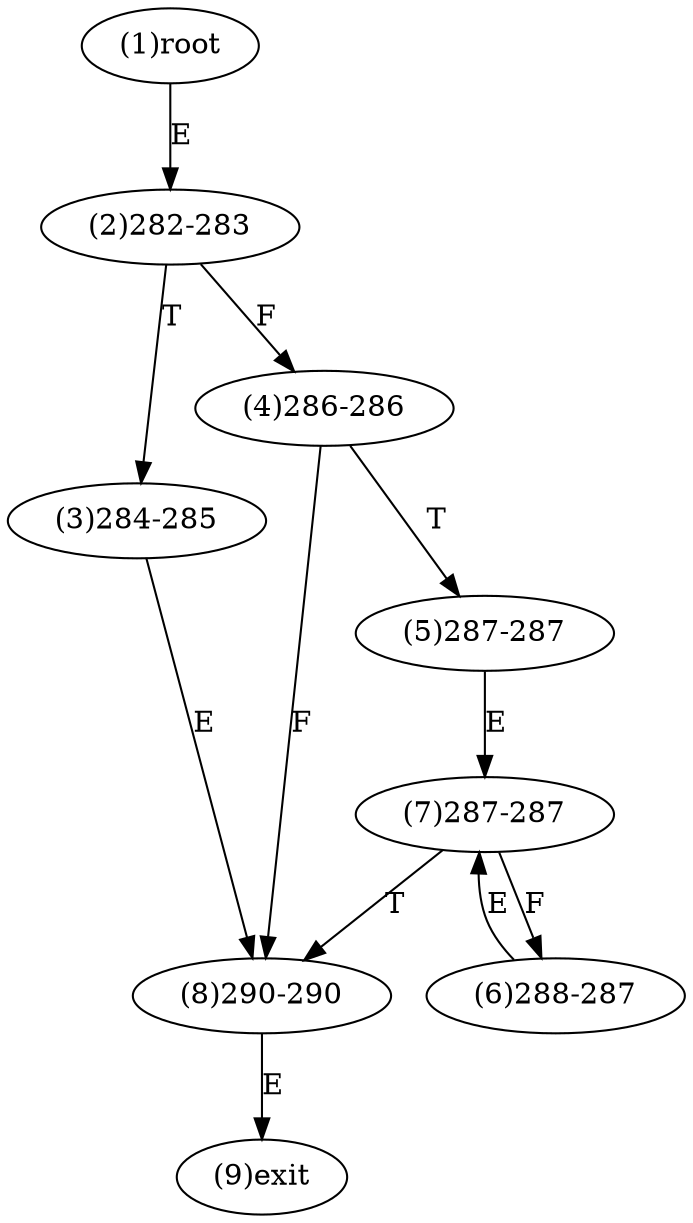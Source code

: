 digraph "" { 
1[ label="(1)root"];
2[ label="(2)282-283"];
3[ label="(3)284-285"];
4[ label="(4)286-286"];
5[ label="(5)287-287"];
6[ label="(6)288-287"];
7[ label="(7)287-287"];
8[ label="(8)290-290"];
9[ label="(9)exit"];
1->2[ label="E"];
2->4[ label="F"];
2->3[ label="T"];
3->8[ label="E"];
4->8[ label="F"];
4->5[ label="T"];
5->7[ label="E"];
6->7[ label="E"];
7->6[ label="F"];
7->8[ label="T"];
8->9[ label="E"];
}